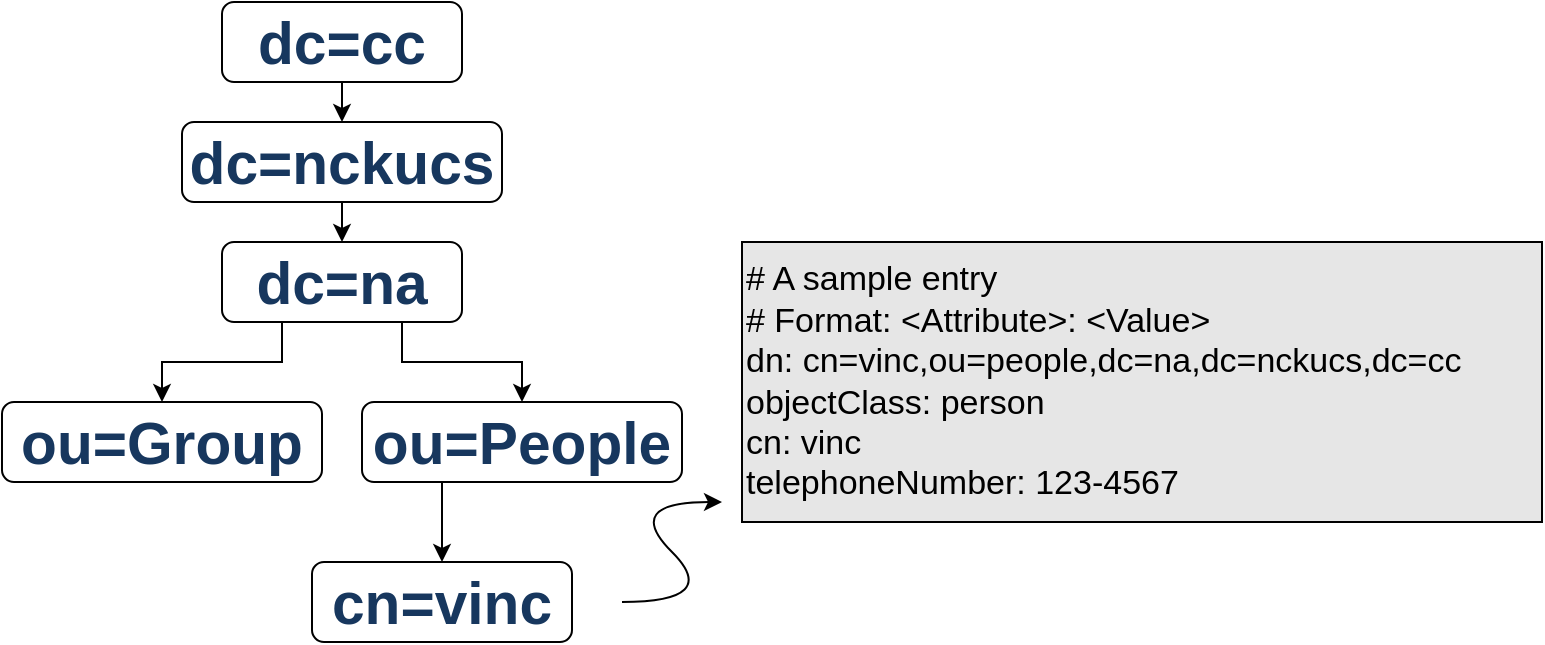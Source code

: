 <mxfile version="18.0.6" type="github">
  <diagram id="UEM3OIptNVHzIdFB4tCx" name="Page-1">
    <mxGraphModel dx="1550" dy="803" grid="1" gridSize="10" guides="1" tooltips="1" connect="1" arrows="1" fold="1" page="1" pageScale="1" pageWidth="827" pageHeight="1169" math="0" shadow="0">
      <root>
        <mxCell id="0" />
        <mxCell id="1" parent="0" />
        <mxCell id="lddy9hHCiO8Ml6ia-3mG-3" value="&lt;div style=&quot;font-size: 17px;&quot;&gt;&lt;font data-font-src=&quot;https://fonts.google.com/specimen/Space+Mono&quot; style=&quot;font-size: 17px;&quot;&gt;# A sample entry&amp;nbsp;&lt;/font&gt;&lt;/div&gt;&lt;div style=&quot;font-size: 17px;&quot;&gt;&lt;font data-font-src=&quot;https://fonts.google.com/specimen/Space+Mono&quot; style=&quot;font-size: 17px;&quot;&gt;# Format: &amp;lt;Attribute&amp;gt;: &amp;lt;Value&amp;gt;&lt;/font&gt;&lt;/div&gt;&lt;div style=&quot;font-size: 17px;&quot;&gt;&lt;font data-font-src=&quot;https://fonts.google.com/specimen/Space+Mono&quot; style=&quot;font-size: 17px;&quot;&gt;dn: cn=vinc,ou=people,dc=na,dc=nckucs,dc=cc&lt;/font&gt;&lt;/div&gt;&lt;div style=&quot;font-size: 17px;&quot;&gt;&lt;font data-font-src=&quot;https://fonts.google.com/specimen/Space+Mono&quot; style=&quot;font-size: 17px;&quot;&gt;objectClass: person&lt;/font&gt;&lt;/div&gt;&lt;div style=&quot;font-size: 17px;&quot;&gt;&lt;font data-font-src=&quot;https://fonts.google.com/specimen/Space+Mono&quot; style=&quot;font-size: 17px;&quot;&gt;cn: vinc&lt;/font&gt;&lt;/div&gt;&lt;div style=&quot;font-size: 17px;&quot;&gt;&lt;font data-font-src=&quot;https://fonts.google.com/specimen/Space+Mono&quot; style=&quot;font-size: 17px;&quot;&gt;telephoneNumber: 123-4567&lt;/font&gt;&lt;/div&gt;" style="rounded=0;whiteSpace=wrap;html=1;align=left;fillColor=#E6E6E6;" vertex="1" parent="1">
          <mxGeometry x="380" y="160" width="400" height="140" as="geometry" />
        </mxCell>
        <mxCell id="lddy9hHCiO8Ml6ia-3mG-5" style="edgeStyle=orthogonalEdgeStyle;rounded=0;orthogonalLoop=1;jettySize=auto;html=1;exitX=0.5;exitY=1;exitDx=0;exitDy=0;entryX=0.5;entryY=0;entryDx=0;entryDy=0;fontSize=29;" edge="1" parent="1" source="lddy9hHCiO8Ml6ia-3mG-6" target="lddy9hHCiO8Ml6ia-3mG-8">
          <mxGeometry relative="1" as="geometry" />
        </mxCell>
        <mxCell id="lddy9hHCiO8Ml6ia-3mG-6" value="&lt;p style=&quot;line-height: normal; margin: 0pt 0in; text-indent: 0in; direction: ltr; unicode-bidi: embed; vertical-align: baseline; word-break: normal;&quot;&gt;&lt;span style=&quot;font-size: 22pt; font-family: Arial; font-variant-numeric: normal; font-variant-east-asian: normal; color: rgb(23, 55, 94); font-weight: bold;&quot;&gt;dc=cc&lt;/span&gt;&lt;/p&gt;" style="rounded=1;whiteSpace=wrap;html=1;" vertex="1" parent="1">
          <mxGeometry x="120" y="40" width="120" height="40" as="geometry" />
        </mxCell>
        <mxCell id="lddy9hHCiO8Ml6ia-3mG-7" style="edgeStyle=orthogonalEdgeStyle;rounded=0;orthogonalLoop=1;jettySize=auto;html=1;exitX=0.5;exitY=1;exitDx=0;exitDy=0;entryX=0.5;entryY=0;entryDx=0;entryDy=0;fontSize=29;" edge="1" parent="1" source="lddy9hHCiO8Ml6ia-3mG-8" target="lddy9hHCiO8Ml6ia-3mG-11">
          <mxGeometry relative="1" as="geometry" />
        </mxCell>
        <mxCell id="lddy9hHCiO8Ml6ia-3mG-8" value="&lt;p style=&quot;line-height: normal; margin: 0pt 0in; text-indent: 0in; direction: ltr; unicode-bidi: embed; vertical-align: baseline; word-break: normal;&quot;&gt;&lt;span style=&quot;font-size: 22pt; font-family: Arial; font-variant-numeric: normal; font-variant-east-asian: normal; color: rgb(23, 55, 94); font-weight: bold;&quot;&gt;d&lt;/span&gt;&lt;span style=&quot;font-size: 22pt; font-family: Arial; font-variant-numeric: normal; font-variant-east-asian: normal; color: rgb(23, 55, 94); font-weight: bold; vertical-align: baseline;&quot;&gt;c=&lt;/span&gt;&lt;span style=&quot;font-size: 22pt; font-family: Arial; font-variant-numeric: normal; font-variant-east-asian: normal; color: rgb(23, 55, 94); font-weight: bold; vertical-align: baseline;&quot;&gt;nckucs&lt;/span&gt;&lt;/p&gt;" style="rounded=1;whiteSpace=wrap;html=1;" vertex="1" parent="1">
          <mxGeometry x="100" y="100" width="160" height="40" as="geometry" />
        </mxCell>
        <mxCell id="lddy9hHCiO8Ml6ia-3mG-9" style="edgeStyle=orthogonalEdgeStyle;rounded=0;orthogonalLoop=1;jettySize=auto;html=1;exitX=0.25;exitY=1;exitDx=0;exitDy=0;entryX=0.5;entryY=0;entryDx=0;entryDy=0;fontSize=29;" edge="1" parent="1" source="lddy9hHCiO8Ml6ia-3mG-11" target="lddy9hHCiO8Ml6ia-3mG-12">
          <mxGeometry relative="1" as="geometry" />
        </mxCell>
        <mxCell id="lddy9hHCiO8Ml6ia-3mG-10" style="edgeStyle=orthogonalEdgeStyle;rounded=0;orthogonalLoop=1;jettySize=auto;html=1;exitX=0.75;exitY=1;exitDx=0;exitDy=0;entryX=0.5;entryY=0;entryDx=0;entryDy=0;fontSize=29;" edge="1" parent="1" source="lddy9hHCiO8Ml6ia-3mG-11" target="lddy9hHCiO8Ml6ia-3mG-14">
          <mxGeometry relative="1" as="geometry" />
        </mxCell>
        <mxCell id="lddy9hHCiO8Ml6ia-3mG-11" value="&lt;p style=&quot;line-height: normal; margin: 0pt 0in; text-indent: 0in; direction: ltr; unicode-bidi: embed; vertical-align: baseline; word-break: normal;&quot;&gt;&lt;span style=&quot;font-size: 22pt; font-family: Arial; font-variant-numeric: normal; font-variant-east-asian: normal; color: rgb(23, 55, 94); font-weight: bold;&quot;&gt;dc=&lt;/span&gt;&lt;span style=&quot;font-size: 22pt; font-family: Arial; font-variant-numeric: normal; font-variant-east-asian: normal; color: rgb(23, 55, 94); font-weight: bold;&quot;&gt;na&lt;/span&gt;&lt;/p&gt;" style="rounded=1;whiteSpace=wrap;html=1;" vertex="1" parent="1">
          <mxGeometry x="120" y="160" width="120" height="40" as="geometry" />
        </mxCell>
        <mxCell id="lddy9hHCiO8Ml6ia-3mG-12" value="&lt;p style=&quot;line-height: normal; margin: 0pt 0in; text-indent: 0in; direction: ltr; unicode-bidi: embed; vertical-align: baseline; word-break: normal;&quot;&gt;&lt;span style=&quot;font-size: 22pt; font-family: Arial; font-variant-numeric: normal; font-variant-east-asian: normal; color: rgb(23, 55, 94); font-weight: bold;&quot;&gt;o&lt;/span&gt;&lt;span style=&quot;font-size: 22pt; font-family: Arial; font-variant-numeric: normal; font-variant-east-asian: normal; color: rgb(23, 55, 94); font-weight: bold; vertical-align: baseline;&quot;&gt;u&lt;/span&gt;&lt;span style=&quot;font-size: 22pt; font-family: Arial; font-variant-numeric: normal; font-variant-east-asian: normal; color: rgb(23, 55, 94); font-weight: bold; vertical-align: baseline;&quot;&gt;=&lt;/span&gt;&lt;span style=&quot;font-size: 22pt; font-family: Arial; font-variant-numeric: normal; font-variant-east-asian: normal; color: rgb(23, 55, 94); font-weight: bold;&quot;&gt;Group&lt;/span&gt;&lt;/p&gt;" style="rounded=1;whiteSpace=wrap;html=1;" vertex="1" parent="1">
          <mxGeometry x="10" y="240" width="160" height="40" as="geometry" />
        </mxCell>
        <mxCell id="lddy9hHCiO8Ml6ia-3mG-13" style="edgeStyle=orthogonalEdgeStyle;rounded=0;orthogonalLoop=1;jettySize=auto;html=1;exitX=0.25;exitY=1;exitDx=0;exitDy=0;fontSize=29;" edge="1" parent="1" source="lddy9hHCiO8Ml6ia-3mG-14" target="lddy9hHCiO8Ml6ia-3mG-15">
          <mxGeometry relative="1" as="geometry" />
        </mxCell>
        <mxCell id="lddy9hHCiO8Ml6ia-3mG-14" value="&lt;p style=&quot;line-height: normal; margin: 0pt 0in; text-indent: 0in; direction: ltr; unicode-bidi: embed; vertical-align: baseline; word-break: normal;&quot;&gt;&lt;span style=&quot;font-size: 22pt; font-family: Arial; font-variant-numeric: normal; font-variant-east-asian: normal; color: rgb(23, 55, 94); font-weight: bold;&quot;&gt;o&lt;/span&gt;&lt;span style=&quot;font-size: 22pt; font-family: Arial; font-variant-numeric: normal; font-variant-east-asian: normal; color: rgb(23, 55, 94); font-weight: bold; vertical-align: baseline;&quot;&gt;u&lt;/span&gt;&lt;span style=&quot;font-size: 22pt; font-family: Arial; font-variant-numeric: normal; font-variant-east-asian: normal; color: rgb(23, 55, 94); font-weight: bold; vertical-align: baseline;&quot;&gt;=&lt;/span&gt;&lt;span style=&quot;font-size: 22pt; font-family: Arial; font-variant-numeric: normal; font-variant-east-asian: normal; color: rgb(23, 55, 94); font-weight: bold;&quot;&gt;People&lt;/span&gt;&lt;/p&gt;" style="rounded=1;whiteSpace=wrap;html=1;" vertex="1" parent="1">
          <mxGeometry x="190" y="240" width="160" height="40" as="geometry" />
        </mxCell>
        <mxCell id="lddy9hHCiO8Ml6ia-3mG-15" value="&lt;p style=&quot;line-height: normal; margin: 0pt 0in; text-indent: 0in; direction: ltr; unicode-bidi: embed; vertical-align: baseline; word-break: normal;&quot;&gt;&lt;span style=&quot;font-size: 22pt; font-family: Arial; font-variant-numeric: normal; font-variant-east-asian: normal; color: rgb(23, 55, 94); font-weight: bold;&quot;&gt;cn&lt;/span&gt;&lt;span style=&quot;font-size: 22pt; font-family: Arial; font-variant-numeric: normal; font-variant-east-asian: normal; color: rgb(23, 55, 94); font-weight: bold; vertical-align: baseline;&quot;&gt;=&lt;/span&gt;&lt;span style=&quot;font-size: 22pt; font-family: Arial; font-variant-numeric: normal; font-variant-east-asian: normal; color: rgb(23, 55, 94); font-weight: bold; vertical-align: baseline;&quot;&gt;vinc&lt;/span&gt;&lt;/p&gt;" style="rounded=1;whiteSpace=wrap;html=1;" vertex="1" parent="1">
          <mxGeometry x="165" y="320" width="130" height="40" as="geometry" />
        </mxCell>
        <mxCell id="lddy9hHCiO8Ml6ia-3mG-16" value="" style="curved=1;endArrow=classic;html=1;rounded=0;fontFamily=homo;fontSource=https%3A%2F%2Ffonts.google.com%2Fspecimen%2FSpace%2BMono;fontSize=17;" edge="1" parent="1">
          <mxGeometry width="50" height="50" relative="1" as="geometry">
            <mxPoint x="320" y="340" as="sourcePoint" />
            <mxPoint x="370" y="290" as="targetPoint" />
            <Array as="points">
              <mxPoint x="370" y="340" />
              <mxPoint x="320" y="290" />
            </Array>
          </mxGeometry>
        </mxCell>
      </root>
    </mxGraphModel>
  </diagram>
</mxfile>
